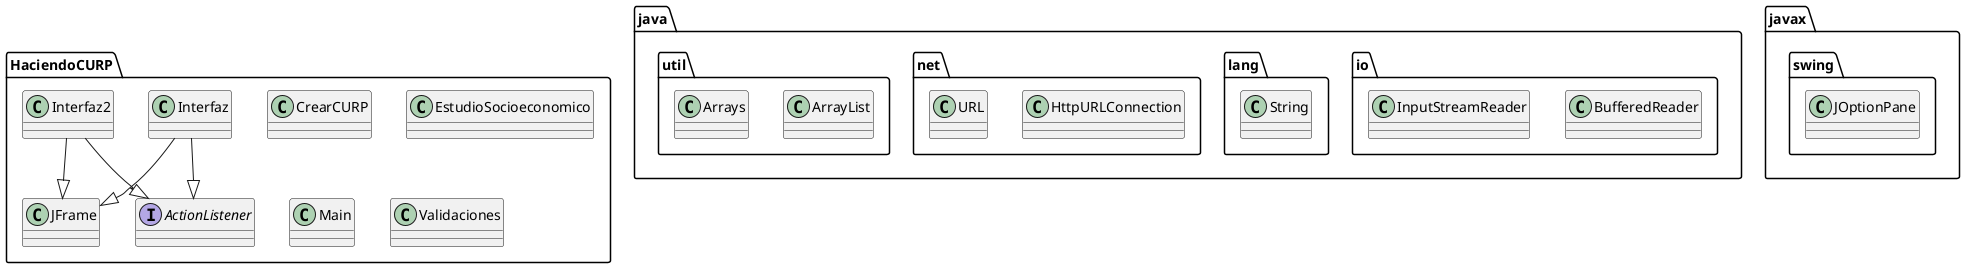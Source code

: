 @startuml
class HaciendoCURP.CrearCURP
class HaciendoCURP.EstudioSocioeconomico
class HaciendoCURP.Interfaz
class HaciendoCURP.Interfaz2
class HaciendoCURP.JFrame
class HaciendoCURP.Main
class HaciendoCURP.Validaciones
class java.io.BufferedReader
class java.io.InputStreamReader
class java.lang.String
class java.net.HttpURLConnection
class java.net.URL
class java.util.ArrayList
class java.util.Arrays
class javax.swing.JOptionPane
interface HaciendoCURP.ActionListener
HaciendoCURP.Interfaz --|> HaciendoCURP.JFrame
HaciendoCURP.Interfaz --|> HaciendoCURP.ActionListener
HaciendoCURP.Interfaz2 --|> HaciendoCURP.JFrame
HaciendoCURP.Interfaz2 --|> HaciendoCURP.ActionListener
@enduml
